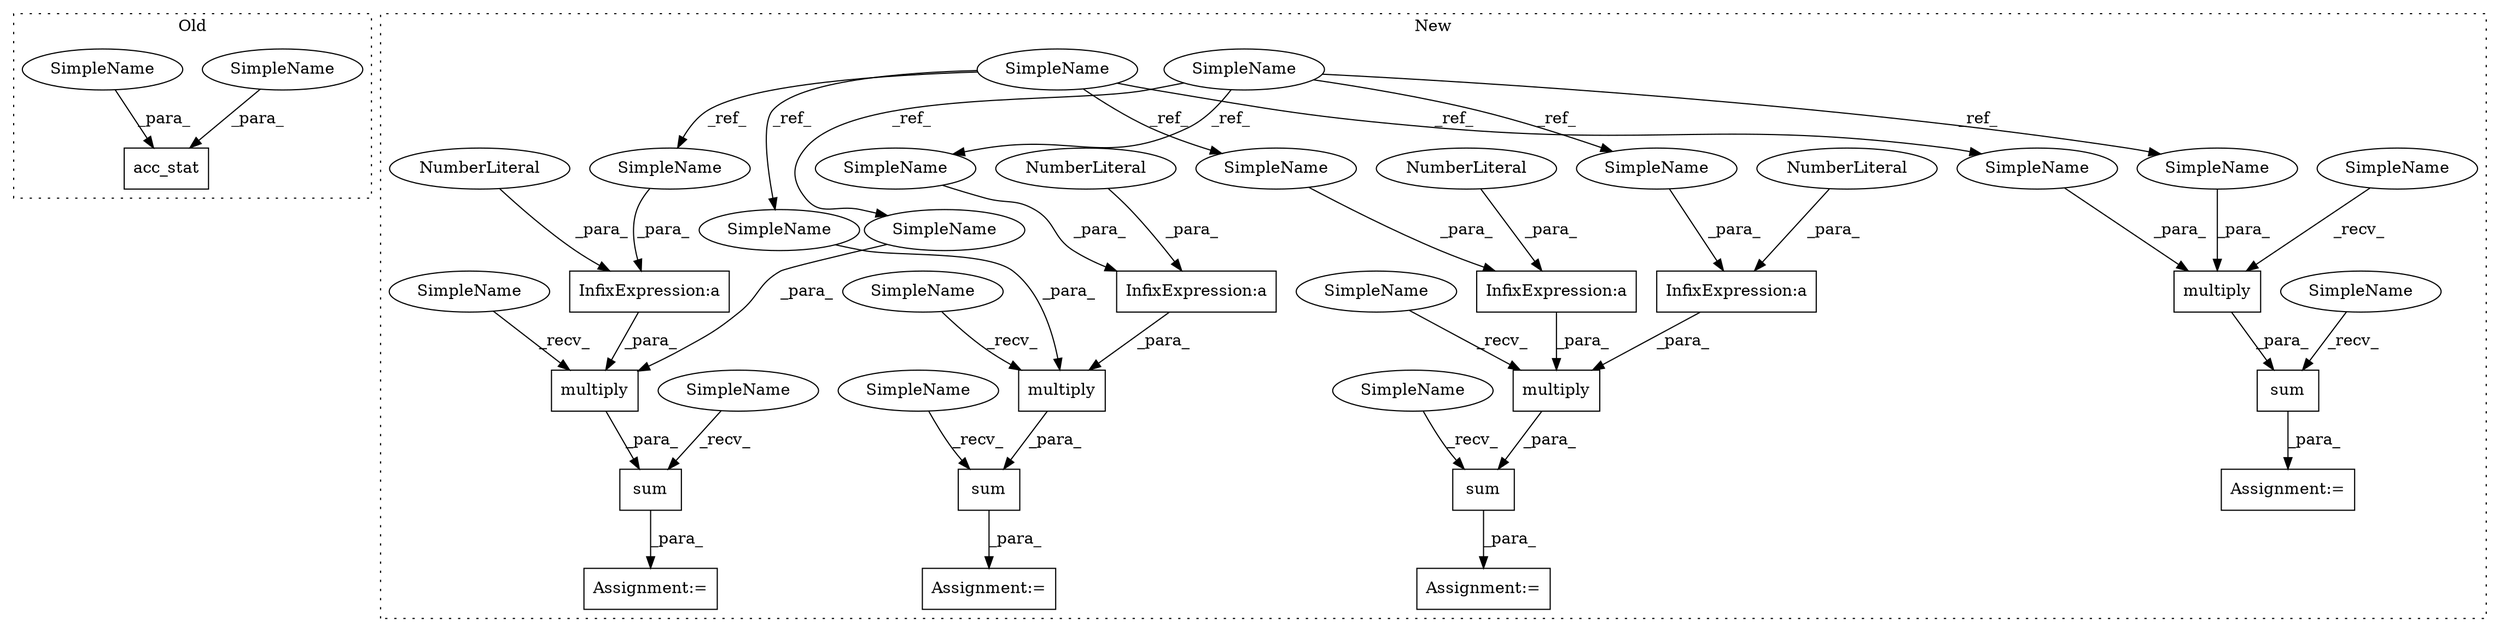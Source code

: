 digraph G {
subgraph cluster0 {
1 [label="acc_stat" a="32" s="1074,1107" l="9,1" shape="box"];
40 [label="SimpleName" a="42" s="1083" l="8" shape="ellipse"];
41 [label="SimpleName" a="42" s="1092" l="15" shape="ellipse"];
label = "Old";
style="dotted";
}
subgraph cluster1 {
2 [label="sum" a="32" s="1056,1104" l="4,1" shape="box"];
3 [label="InfixExpression:a" a="27" s="1085" l="3" shape="box"];
4 [label="NumberLiteral" a="34" s="1084" l="1" shape="ellipse"];
5 [label="multiply" a="32" s="1190,1227" l="9,1" shape="box"];
6 [label="InfixExpression:a" a="27" s="1200" l="3" shape="box"];
7 [label="NumberLiteral" a="34" s="1199" l="1" shape="ellipse"];
8 [label="SimpleName" a="42" s="890" l="15" shape="ellipse"];
9 [label="sum" a="32" s="1120,1164" l="4,1" shape="box"];
10 [label="multiply" a="32" s="1066,1103" l="9,1" shape="box"];
11 [label="SimpleName" a="42" s="714" l="8" shape="ellipse"];
12 [label="sum" a="32" s="1180,1228" l="4,1" shape="box"];
13 [label="multiply" a="32" s="1130,1163" l="9,1" shape="box"];
14 [label="Assignment:=" a="7" s="1113" l="1" shape="box"];
15 [label="Assignment:=" a="7" s="1049" l="1" shape="box"];
16 [label="Assignment:=" a="7" s="1173" l="1" shape="box"];
17 [label="InfixExpression:a" a="27" s="1008" l="3" shape="box"];
18 [label="InfixExpression:a" a="27" s="1021" l="3" shape="box"];
19 [label="NumberLiteral" a="34" s="1020" l="1" shape="ellipse"];
20 [label="NumberLiteral" a="34" s="1007" l="1" shape="ellipse"];
21 [label="sum" a="32" s="988,1040" l="4,1" shape="box"];
22 [label="multiply" a="32" s="998,1039" l="9,1" shape="box"];
23 [label="Assignment:=" a="7" s="981" l="1" shape="box"];
24 [label="SimpleName" a="42" s="992" l="5" shape="ellipse"];
25 [label="SimpleName" a="42" s="1184" l="5" shape="ellipse"];
26 [label="SimpleName" a="42" s="1124" l="5" shape="ellipse"];
27 [label="SimpleName" a="42" s="1060" l="5" shape="ellipse"];
28 [label="SimpleName" a="42" s="1114" l="5" shape="ellipse"];
29 [label="SimpleName" a="42" s="982" l="5" shape="ellipse"];
30 [label="SimpleName" a="42" s="1050" l="5" shape="ellipse"];
31 [label="SimpleName" a="42" s="1174" l="5" shape="ellipse"];
32 [label="SimpleName" a="42" s="1075" l="8" shape="ellipse"];
33 [label="SimpleName" a="42" s="1139" l="8" shape="ellipse"];
34 [label="SimpleName" a="42" s="1203" l="8" shape="ellipse"];
35 [label="SimpleName" a="42" s="1011" l="8" shape="ellipse"];
36 [label="SimpleName" a="42" s="1212" l="15" shape="ellipse"];
37 [label="SimpleName" a="42" s="1088" l="15" shape="ellipse"];
38 [label="SimpleName" a="42" s="1148" l="15" shape="ellipse"];
39 [label="SimpleName" a="42" s="1024" l="15" shape="ellipse"];
label = "New";
style="dotted";
}
2 -> 15 [label="_para_"];
3 -> 10 [label="_para_"];
4 -> 3 [label="_para_"];
5 -> 12 [label="_para_"];
6 -> 5 [label="_para_"];
7 -> 6 [label="_para_"];
8 -> 37 [label="_ref_"];
8 -> 39 [label="_ref_"];
8 -> 36 [label="_ref_"];
8 -> 38 [label="_ref_"];
9 -> 14 [label="_para_"];
10 -> 2 [label="_para_"];
11 -> 32 [label="_ref_"];
11 -> 33 [label="_ref_"];
11 -> 34 [label="_ref_"];
11 -> 35 [label="_ref_"];
12 -> 16 [label="_para_"];
13 -> 9 [label="_para_"];
17 -> 22 [label="_para_"];
18 -> 22 [label="_para_"];
19 -> 18 [label="_para_"];
20 -> 17 [label="_para_"];
21 -> 23 [label="_para_"];
22 -> 21 [label="_para_"];
24 -> 22 [label="_recv_"];
25 -> 5 [label="_recv_"];
26 -> 13 [label="_recv_"];
27 -> 10 [label="_recv_"];
28 -> 9 [label="_recv_"];
29 -> 21 [label="_recv_"];
30 -> 2 [label="_recv_"];
31 -> 12 [label="_recv_"];
32 -> 10 [label="_para_"];
33 -> 13 [label="_para_"];
34 -> 6 [label="_para_"];
35 -> 17 [label="_para_"];
36 -> 5 [label="_para_"];
37 -> 3 [label="_para_"];
38 -> 13 [label="_para_"];
39 -> 18 [label="_para_"];
40 -> 1 [label="_para_"];
41 -> 1 [label="_para_"];
}